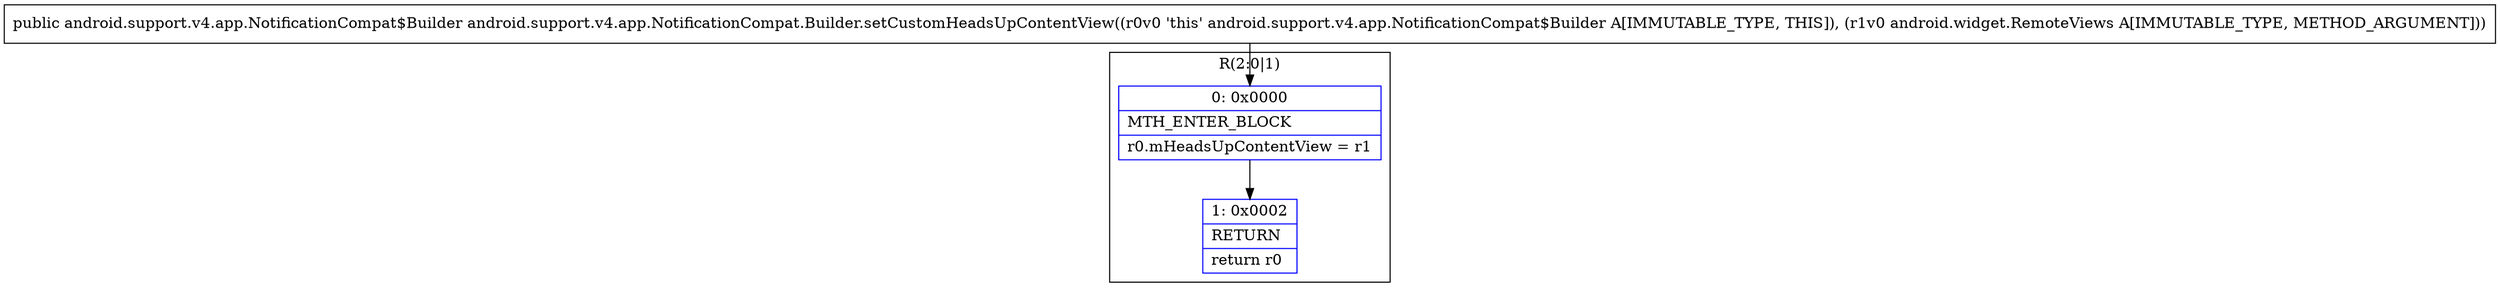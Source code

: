 digraph "CFG forandroid.support.v4.app.NotificationCompat.Builder.setCustomHeadsUpContentView(Landroid\/widget\/RemoteViews;)Landroid\/support\/v4\/app\/NotificationCompat$Builder;" {
subgraph cluster_Region_98805850 {
label = "R(2:0|1)";
node [shape=record,color=blue];
Node_0 [shape=record,label="{0\:\ 0x0000|MTH_ENTER_BLOCK\l|r0.mHeadsUpContentView = r1\l}"];
Node_1 [shape=record,label="{1\:\ 0x0002|RETURN\l|return r0\l}"];
}
MethodNode[shape=record,label="{public android.support.v4.app.NotificationCompat$Builder android.support.v4.app.NotificationCompat.Builder.setCustomHeadsUpContentView((r0v0 'this' android.support.v4.app.NotificationCompat$Builder A[IMMUTABLE_TYPE, THIS]), (r1v0 android.widget.RemoteViews A[IMMUTABLE_TYPE, METHOD_ARGUMENT])) }"];
MethodNode -> Node_0;
Node_0 -> Node_1;
}

